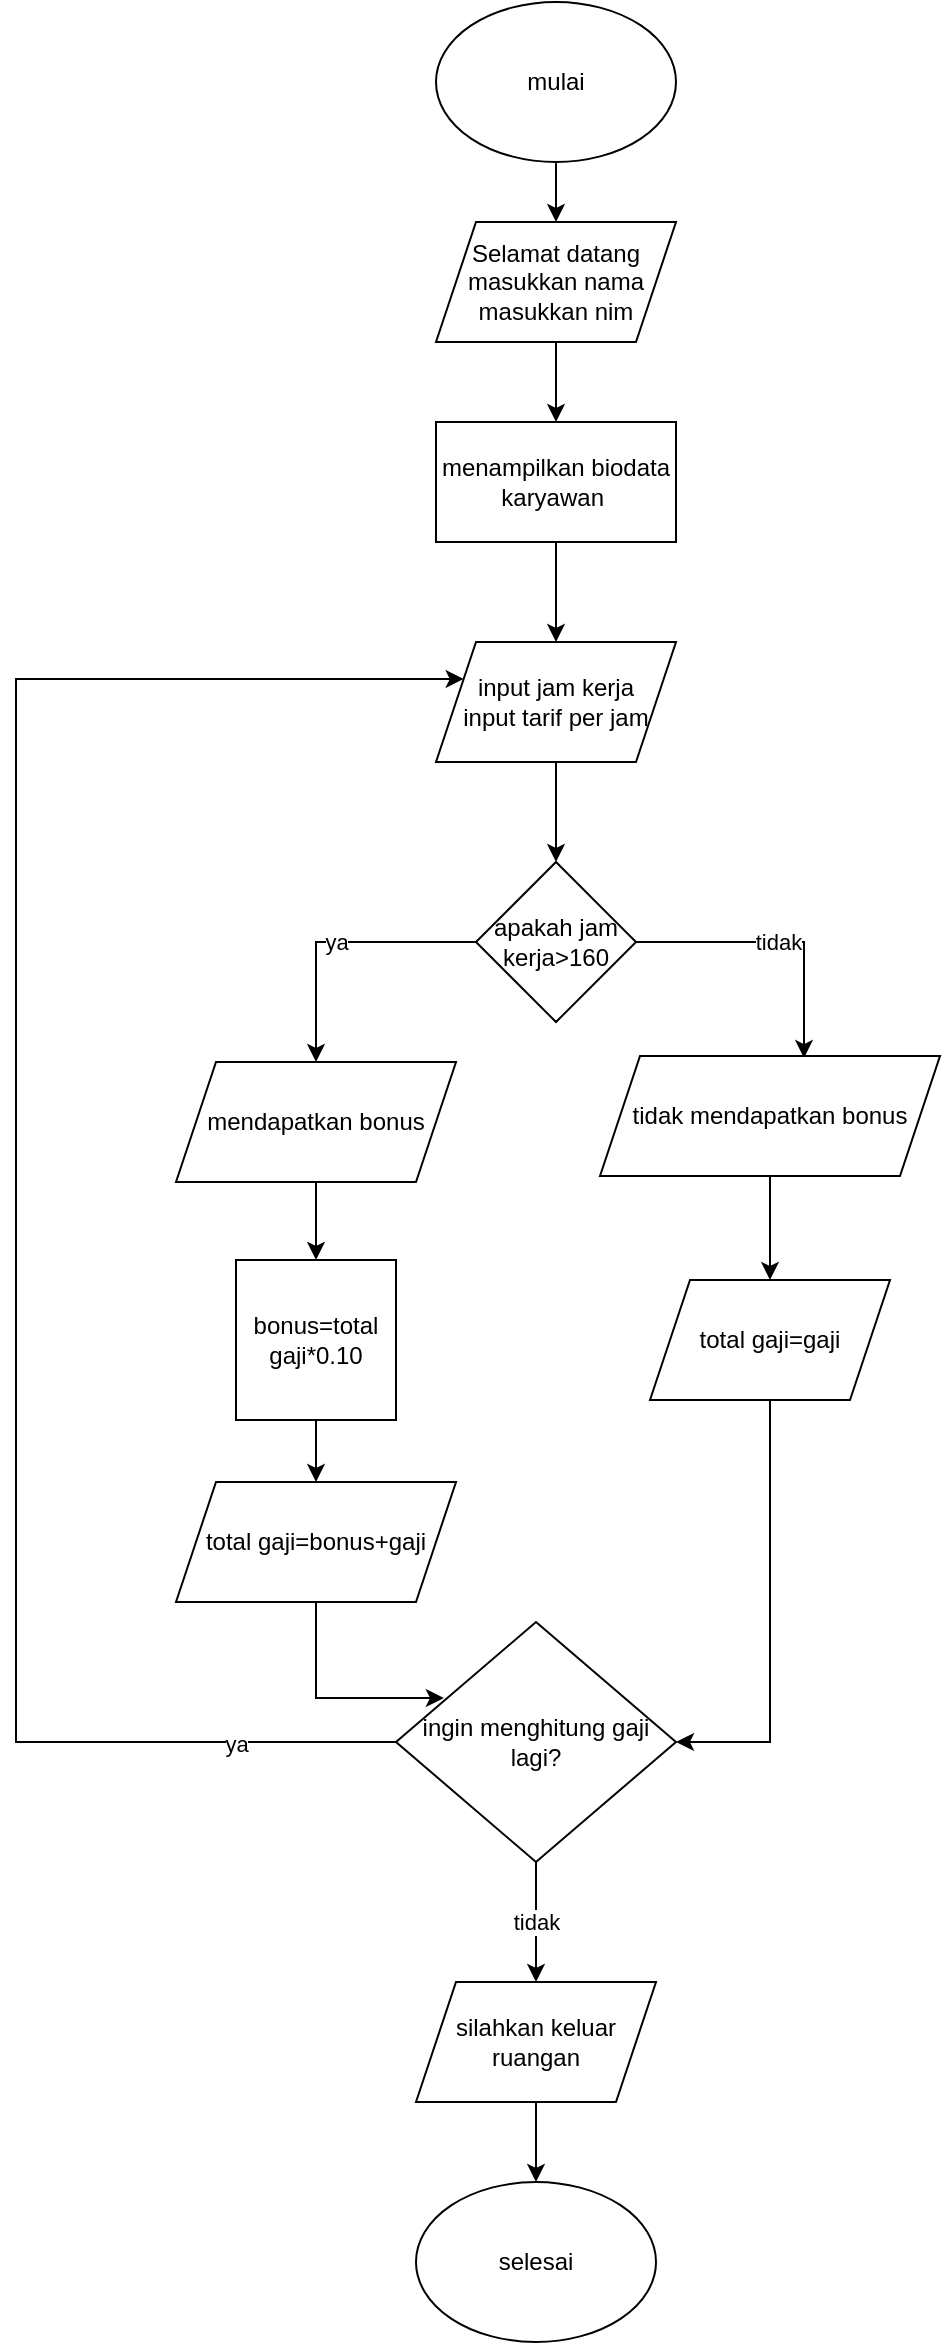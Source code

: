 <mxfile version="24.7.16">
  <diagram name="Halaman-1" id="xGKuckmx_Jhsz94jMClw">
    <mxGraphModel dx="866" dy="446" grid="1" gridSize="11" guides="1" tooltips="1" connect="1" arrows="1" fold="1" page="1" pageScale="1" pageWidth="413" pageHeight="291" math="0" shadow="0">
      <root>
        <mxCell id="0" />
        <mxCell id="1" parent="0" />
        <mxCell id="i4-XKmNArR5D6ufNM6wX-15" value="" style="edgeStyle=orthogonalEdgeStyle;rounded=0;orthogonalLoop=1;jettySize=auto;html=1;" edge="1" parent="1" source="i4-XKmNArR5D6ufNM6wX-1" target="i4-XKmNArR5D6ufNM6wX-2">
          <mxGeometry relative="1" as="geometry" />
        </mxCell>
        <mxCell id="i4-XKmNArR5D6ufNM6wX-1" value="mulai" style="ellipse;whiteSpace=wrap;html=1;" vertex="1" parent="1">
          <mxGeometry x="270" y="40" width="120" height="80" as="geometry" />
        </mxCell>
        <mxCell id="i4-XKmNArR5D6ufNM6wX-17" value="" style="edgeStyle=orthogonalEdgeStyle;rounded=0;orthogonalLoop=1;jettySize=auto;html=1;" edge="1" parent="1" source="i4-XKmNArR5D6ufNM6wX-2" target="i4-XKmNArR5D6ufNM6wX-3">
          <mxGeometry relative="1" as="geometry" />
        </mxCell>
        <mxCell id="i4-XKmNArR5D6ufNM6wX-2" value="&lt;div&gt;Selamat datang&lt;/div&gt;masukkan nama&lt;div&gt;masukkan nim&lt;/div&gt;" style="shape=parallelogram;perimeter=parallelogramPerimeter;whiteSpace=wrap;html=1;fixedSize=1;" vertex="1" parent="1">
          <mxGeometry x="270" y="150" width="120" height="60" as="geometry" />
        </mxCell>
        <mxCell id="i4-XKmNArR5D6ufNM6wX-18" value="" style="edgeStyle=orthogonalEdgeStyle;rounded=0;orthogonalLoop=1;jettySize=auto;html=1;" edge="1" parent="1" source="i4-XKmNArR5D6ufNM6wX-3" target="i4-XKmNArR5D6ufNM6wX-4">
          <mxGeometry relative="1" as="geometry" />
        </mxCell>
        <mxCell id="i4-XKmNArR5D6ufNM6wX-3" value="menampilkan biodata karyawan&amp;nbsp;" style="rounded=0;whiteSpace=wrap;html=1;" vertex="1" parent="1">
          <mxGeometry x="270" y="250" width="120" height="60" as="geometry" />
        </mxCell>
        <mxCell id="i4-XKmNArR5D6ufNM6wX-19" value="" style="edgeStyle=orthogonalEdgeStyle;rounded=0;orthogonalLoop=1;jettySize=auto;html=1;" edge="1" parent="1" source="i4-XKmNArR5D6ufNM6wX-4" target="i4-XKmNArR5D6ufNM6wX-5">
          <mxGeometry relative="1" as="geometry" />
        </mxCell>
        <mxCell id="i4-XKmNArR5D6ufNM6wX-4" value="input jam kerja&lt;div&gt;input tarif per jam&lt;/div&gt;" style="shape=parallelogram;perimeter=parallelogramPerimeter;whiteSpace=wrap;html=1;fixedSize=1;" vertex="1" parent="1">
          <mxGeometry x="270" y="360" width="120" height="60" as="geometry" />
        </mxCell>
        <mxCell id="i4-XKmNArR5D6ufNM6wX-21" value="ya" style="edgeStyle=orthogonalEdgeStyle;rounded=0;orthogonalLoop=1;jettySize=auto;html=1;entryX=0.5;entryY=0;entryDx=0;entryDy=0;" edge="1" parent="1" source="i4-XKmNArR5D6ufNM6wX-5" target="i4-XKmNArR5D6ufNM6wX-6">
          <mxGeometry relative="1" as="geometry">
            <mxPoint x="210" y="560" as="targetPoint" />
          </mxGeometry>
        </mxCell>
        <mxCell id="i4-XKmNArR5D6ufNM6wX-23" value="tidak" style="edgeStyle=orthogonalEdgeStyle;rounded=0;orthogonalLoop=1;jettySize=auto;html=1;entryX=0.6;entryY=0.017;entryDx=0;entryDy=0;entryPerimeter=0;" edge="1" parent="1" source="i4-XKmNArR5D6ufNM6wX-5" target="i4-XKmNArR5D6ufNM6wX-7">
          <mxGeometry relative="1" as="geometry">
            <mxPoint x="430" y="510" as="targetPoint" />
            <Array as="points">
              <mxPoint x="454" y="510" />
            </Array>
          </mxGeometry>
        </mxCell>
        <mxCell id="i4-XKmNArR5D6ufNM6wX-5" value="apakah jam kerja&amp;gt;160" style="rhombus;whiteSpace=wrap;html=1;" vertex="1" parent="1">
          <mxGeometry x="290" y="470" width="80" height="80" as="geometry" />
        </mxCell>
        <mxCell id="i4-XKmNArR5D6ufNM6wX-25" value="" style="edgeStyle=orthogonalEdgeStyle;rounded=0;orthogonalLoop=1;jettySize=auto;html=1;" edge="1" parent="1" source="i4-XKmNArR5D6ufNM6wX-6" target="i4-XKmNArR5D6ufNM6wX-9">
          <mxGeometry relative="1" as="geometry" />
        </mxCell>
        <mxCell id="i4-XKmNArR5D6ufNM6wX-6" value="mendapatkan bonus" style="shape=parallelogram;perimeter=parallelogramPerimeter;whiteSpace=wrap;html=1;fixedSize=1;" vertex="1" parent="1">
          <mxGeometry x="140" y="570" width="140" height="60" as="geometry" />
        </mxCell>
        <mxCell id="i4-XKmNArR5D6ufNM6wX-24" value="" style="edgeStyle=orthogonalEdgeStyle;rounded=0;orthogonalLoop=1;jettySize=auto;html=1;" edge="1" parent="1" source="i4-XKmNArR5D6ufNM6wX-7" target="i4-XKmNArR5D6ufNM6wX-8">
          <mxGeometry relative="1" as="geometry" />
        </mxCell>
        <mxCell id="i4-XKmNArR5D6ufNM6wX-7" value="tidak mendapatkan bonus" style="shape=parallelogram;perimeter=parallelogramPerimeter;whiteSpace=wrap;html=1;fixedSize=1;" vertex="1" parent="1">
          <mxGeometry x="352" y="567" width="170" height="60" as="geometry" />
        </mxCell>
        <mxCell id="i4-XKmNArR5D6ufNM6wX-30" value="" style="edgeStyle=orthogonalEdgeStyle;rounded=0;orthogonalLoop=1;jettySize=auto;html=1;entryX=1;entryY=0.5;entryDx=0;entryDy=0;" edge="1" parent="1" source="i4-XKmNArR5D6ufNM6wX-8" target="i4-XKmNArR5D6ufNM6wX-11">
          <mxGeometry relative="1" as="geometry">
            <mxPoint x="437" y="819" as="targetPoint" />
          </mxGeometry>
        </mxCell>
        <mxCell id="i4-XKmNArR5D6ufNM6wX-8" value="total gaji=gaji" style="shape=parallelogram;perimeter=parallelogramPerimeter;whiteSpace=wrap;html=1;fixedSize=1;" vertex="1" parent="1">
          <mxGeometry x="377" y="679" width="120" height="60" as="geometry" />
        </mxCell>
        <mxCell id="i4-XKmNArR5D6ufNM6wX-26" value="" style="edgeStyle=orthogonalEdgeStyle;rounded=0;orthogonalLoop=1;jettySize=auto;html=1;" edge="1" parent="1" source="i4-XKmNArR5D6ufNM6wX-9" target="i4-XKmNArR5D6ufNM6wX-10">
          <mxGeometry relative="1" as="geometry" />
        </mxCell>
        <mxCell id="i4-XKmNArR5D6ufNM6wX-9" value="bonus=total gaji*0.10" style="whiteSpace=wrap;html=1;aspect=fixed;" vertex="1" parent="1">
          <mxGeometry x="170" y="669" width="80" height="80" as="geometry" />
        </mxCell>
        <mxCell id="i4-XKmNArR5D6ufNM6wX-28" value="" style="edgeStyle=orthogonalEdgeStyle;rounded=0;orthogonalLoop=1;jettySize=auto;html=1;entryX=0.171;entryY=0.317;entryDx=0;entryDy=0;entryPerimeter=0;" edge="1" parent="1" source="i4-XKmNArR5D6ufNM6wX-10" target="i4-XKmNArR5D6ufNM6wX-11">
          <mxGeometry relative="1" as="geometry">
            <mxPoint x="250" y="890" as="targetPoint" />
            <Array as="points">
              <mxPoint x="210" y="888" />
            </Array>
          </mxGeometry>
        </mxCell>
        <mxCell id="i4-XKmNArR5D6ufNM6wX-10" value="total gaji=bonus+gaji" style="shape=parallelogram;perimeter=parallelogramPerimeter;whiteSpace=wrap;html=1;fixedSize=1;" vertex="1" parent="1">
          <mxGeometry x="140" y="780" width="140" height="60" as="geometry" />
        </mxCell>
        <mxCell id="i4-XKmNArR5D6ufNM6wX-31" value="tidak" style="edgeStyle=orthogonalEdgeStyle;rounded=0;orthogonalLoop=1;jettySize=auto;html=1;" edge="1" parent="1" source="i4-XKmNArR5D6ufNM6wX-11" target="i4-XKmNArR5D6ufNM6wX-12">
          <mxGeometry relative="1" as="geometry" />
        </mxCell>
        <mxCell id="i4-XKmNArR5D6ufNM6wX-36" value="" style="edgeStyle=orthogonalEdgeStyle;rounded=0;orthogonalLoop=1;jettySize=auto;html=1;entryX=0;entryY=0.25;entryDx=0;entryDy=0;" edge="1" parent="1" source="i4-XKmNArR5D6ufNM6wX-11" target="i4-XKmNArR5D6ufNM6wX-4">
          <mxGeometry relative="1" as="geometry">
            <mxPoint x="140" y="910" as="targetPoint" />
            <Array as="points">
              <mxPoint x="60" y="910" />
              <mxPoint x="60" y="379" />
            </Array>
          </mxGeometry>
        </mxCell>
        <mxCell id="i4-XKmNArR5D6ufNM6wX-37" value="ya" style="edgeLabel;html=1;align=center;verticalAlign=middle;resizable=0;points=[];" vertex="1" connectable="0" parent="i4-XKmNArR5D6ufNM6wX-36">
          <mxGeometry x="-0.831" y="1" relative="1" as="geometry">
            <mxPoint as="offset" />
          </mxGeometry>
        </mxCell>
        <mxCell id="i4-XKmNArR5D6ufNM6wX-11" value="ingin menghitung gaji lagi?" style="rhombus;whiteSpace=wrap;html=1;" vertex="1" parent="1">
          <mxGeometry x="250" y="850" width="140" height="120" as="geometry" />
        </mxCell>
        <mxCell id="i4-XKmNArR5D6ufNM6wX-32" value="" style="edgeStyle=orthogonalEdgeStyle;rounded=0;orthogonalLoop=1;jettySize=auto;html=1;" edge="1" parent="1" source="i4-XKmNArR5D6ufNM6wX-12" target="i4-XKmNArR5D6ufNM6wX-13">
          <mxGeometry relative="1" as="geometry" />
        </mxCell>
        <mxCell id="i4-XKmNArR5D6ufNM6wX-12" value="silahkan keluar ruangan" style="shape=parallelogram;perimeter=parallelogramPerimeter;whiteSpace=wrap;html=1;fixedSize=1;" vertex="1" parent="1">
          <mxGeometry x="260" y="1030" width="120" height="60" as="geometry" />
        </mxCell>
        <mxCell id="i4-XKmNArR5D6ufNM6wX-13" value="selesai" style="ellipse;whiteSpace=wrap;html=1;" vertex="1" parent="1">
          <mxGeometry x="260" y="1130" width="120" height="80" as="geometry" />
        </mxCell>
      </root>
    </mxGraphModel>
  </diagram>
</mxfile>
